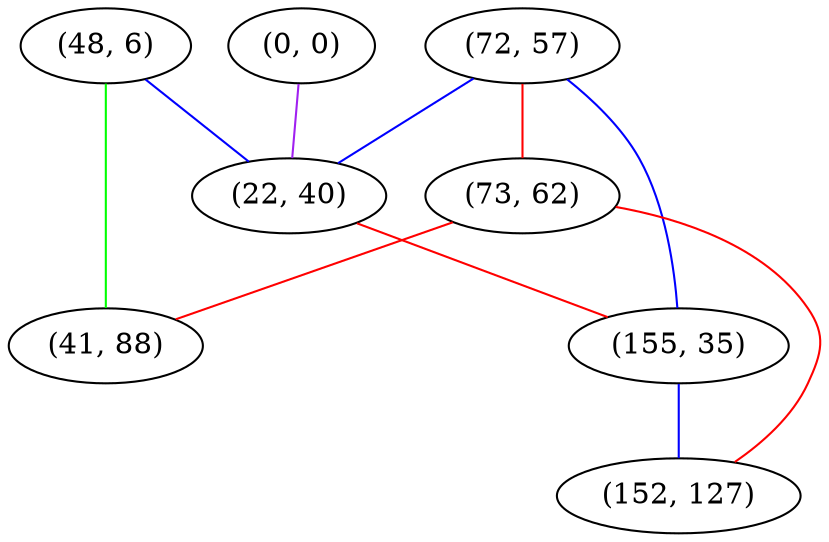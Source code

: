 graph "" {
"(72, 57)";
"(48, 6)";
"(0, 0)";
"(73, 62)";
"(22, 40)";
"(41, 88)";
"(155, 35)";
"(152, 127)";
"(72, 57)" -- "(73, 62)"  [color=red, key=0, weight=1];
"(72, 57)" -- "(22, 40)"  [color=blue, key=0, weight=3];
"(72, 57)" -- "(155, 35)"  [color=blue, key=0, weight=3];
"(48, 6)" -- "(41, 88)"  [color=green, key=0, weight=2];
"(48, 6)" -- "(22, 40)"  [color=blue, key=0, weight=3];
"(0, 0)" -- "(22, 40)"  [color=purple, key=0, weight=4];
"(73, 62)" -- "(41, 88)"  [color=red, key=0, weight=1];
"(73, 62)" -- "(152, 127)"  [color=red, key=0, weight=1];
"(22, 40)" -- "(155, 35)"  [color=red, key=0, weight=1];
"(155, 35)" -- "(152, 127)"  [color=blue, key=0, weight=3];
}
